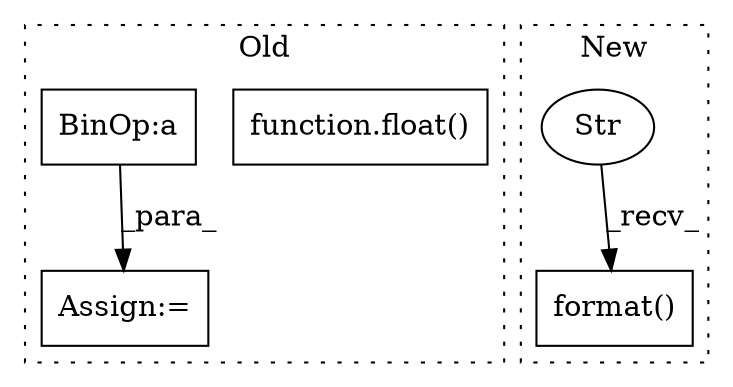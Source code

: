 digraph G {
subgraph cluster0 {
1 [label="function.float()" a="75" s="9840,9855" l="6,1" shape="box"];
4 [label="Assign:=" a="68" s="9444" l="3" shape="box"];
5 [label="BinOp:a" a="82" s="9455" l="3" shape="box"];
label = "Old";
style="dotted";
}
subgraph cluster1 {
2 [label="format()" a="75" s="9132,9241" l="57,1" shape="box"];
3 [label="Str" a="66" s="9132" l="28" shape="ellipse"];
label = "New";
style="dotted";
}
3 -> 2 [label="_recv_"];
5 -> 4 [label="_para_"];
}